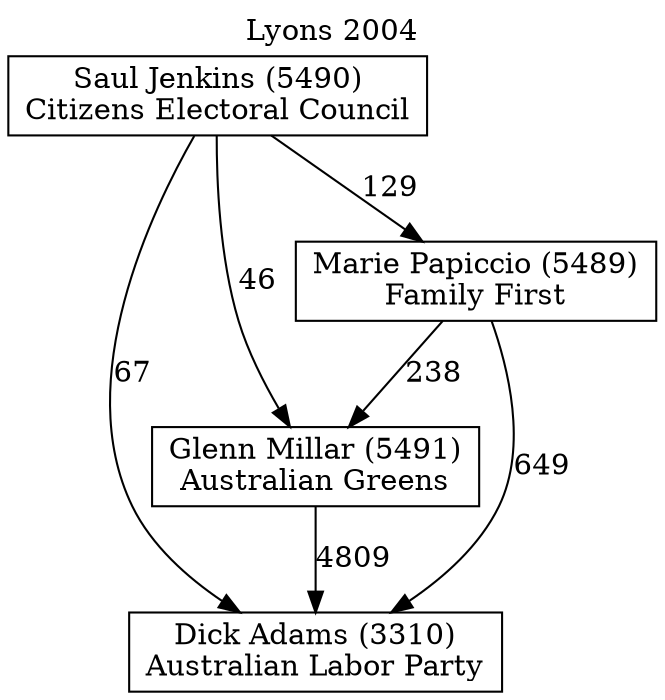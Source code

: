// House preference flow
digraph "Dick Adams (3310)_Lyons_2004" {
	graph [label="Lyons 2004" labelloc=t mclimit=10]
	node [shape=box]
	"Dick Adams (3310)" [label="Dick Adams (3310)
Australian Labor Party"]
	"Glenn Millar (5491)" [label="Glenn Millar (5491)
Australian Greens"]
	"Marie Papiccio (5489)" [label="Marie Papiccio (5489)
Family First"]
	"Saul Jenkins (5490)" [label="Saul Jenkins (5490)
Citizens Electoral Council"]
	"Glenn Millar (5491)" -> "Dick Adams (3310)" [label=4809]
	"Marie Papiccio (5489)" -> "Glenn Millar (5491)" [label=238]
	"Saul Jenkins (5490)" -> "Marie Papiccio (5489)" [label=129]
	"Marie Papiccio (5489)" -> "Dick Adams (3310)" [label=649]
	"Saul Jenkins (5490)" -> "Dick Adams (3310)" [label=67]
	"Saul Jenkins (5490)" -> "Glenn Millar (5491)" [label=46]
}

